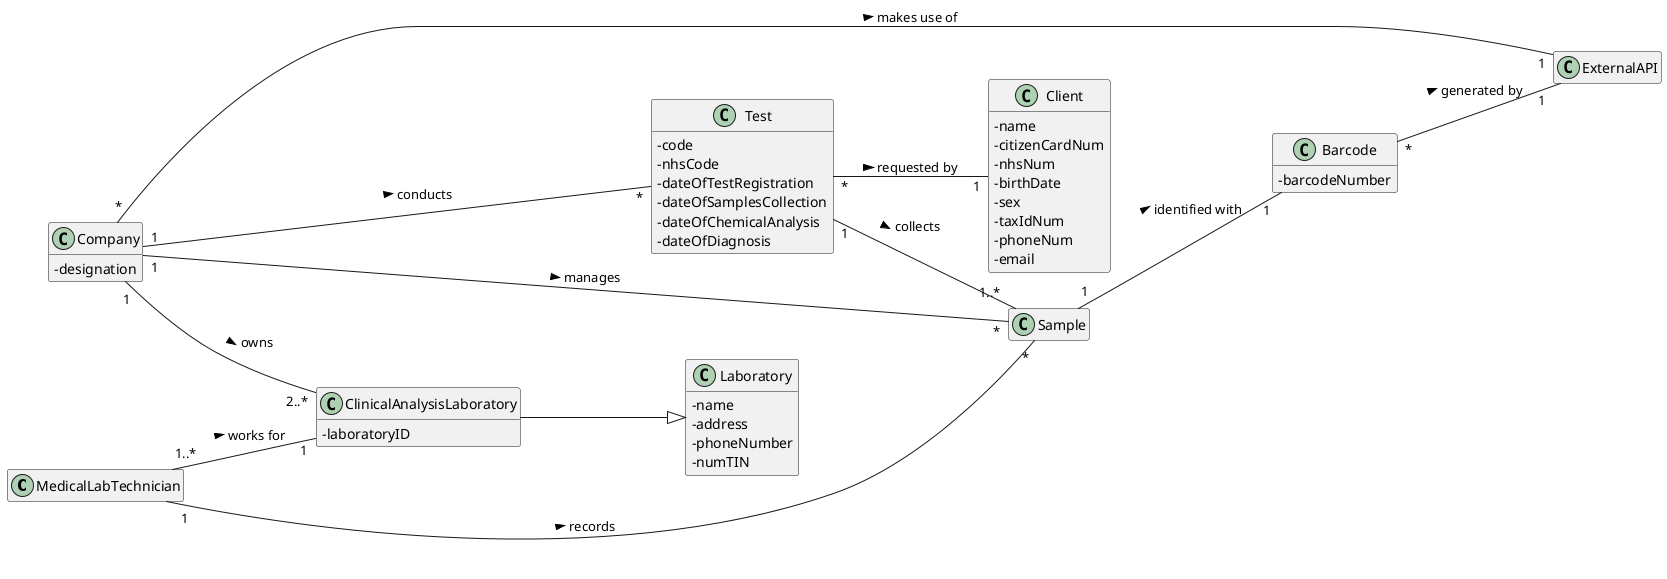 @startuml

skinparam classAttributeIconSize 0
hide empty methods
hide empty attributes
left to right direction

class MedicalLabTechnician{}

class Sample{}

class Test{
- code
- nhsCode
- dateOfTestRegistration
- dateOfSamplesCollection
- dateOfChemicalAnalysis
- dateOfDiagnosis
}

class Barcode {
- barcodeNumber
}

class ExternalAPI{}

/'class LabOrder{}'/

class Client{
- name
- citizenCardNum
- nhsNum
- birthDate
- sex
- taxIdNum
- phoneNum
- email
}

/'
class TestType{
- code
- description
- collectingMethod
}'/

/'class Parameter {
  -code
  -shortName
  -description
}'/

class Company {
-designation
}

class ClinicalAnalysisLaboratory{
- laboratoryID
}

class Laboratory {
- name
- address
- phoneNumber
- numTIN
}

/'class Config {}'/




MedicalLabTechnician "1" --- "*" Sample : records >
Sample "1" -- "1" Barcode : identified with >
Barcode "*" -- "1" ExternalAPI : generated by >
Test "1" -- "1..*" Sample : collects >
/'Test "1" --- "1" LabOrder : originates <'/
/'LabOrder "1..*" --- "1" Client : provided by >'/

/'comment line above'/
/'Test "*" -- "1" TestType : classified as >'/

/'LabOrder -- TestType : contains >'/
/'LabOrder -- "1..*" Parameter : contains >'/

/'ExternalAPI -- Config : defined by >'/
Test "*" -- "1" Client : requested by >
Company "*" - "1" ExternalAPI : makes use of >
Company "1" --- "*" Sample : manages >
Company "1" --- "*" Test : conducts >
MedicalLabTechnician "1..*" -- "1" ClinicalAnalysisLaboratory : works for >
Company "1" -- "2..*" ClinicalAnalysisLaboratory : owns >

ClinicalAnalysisLaboratory --|> Laboratory





@enduml